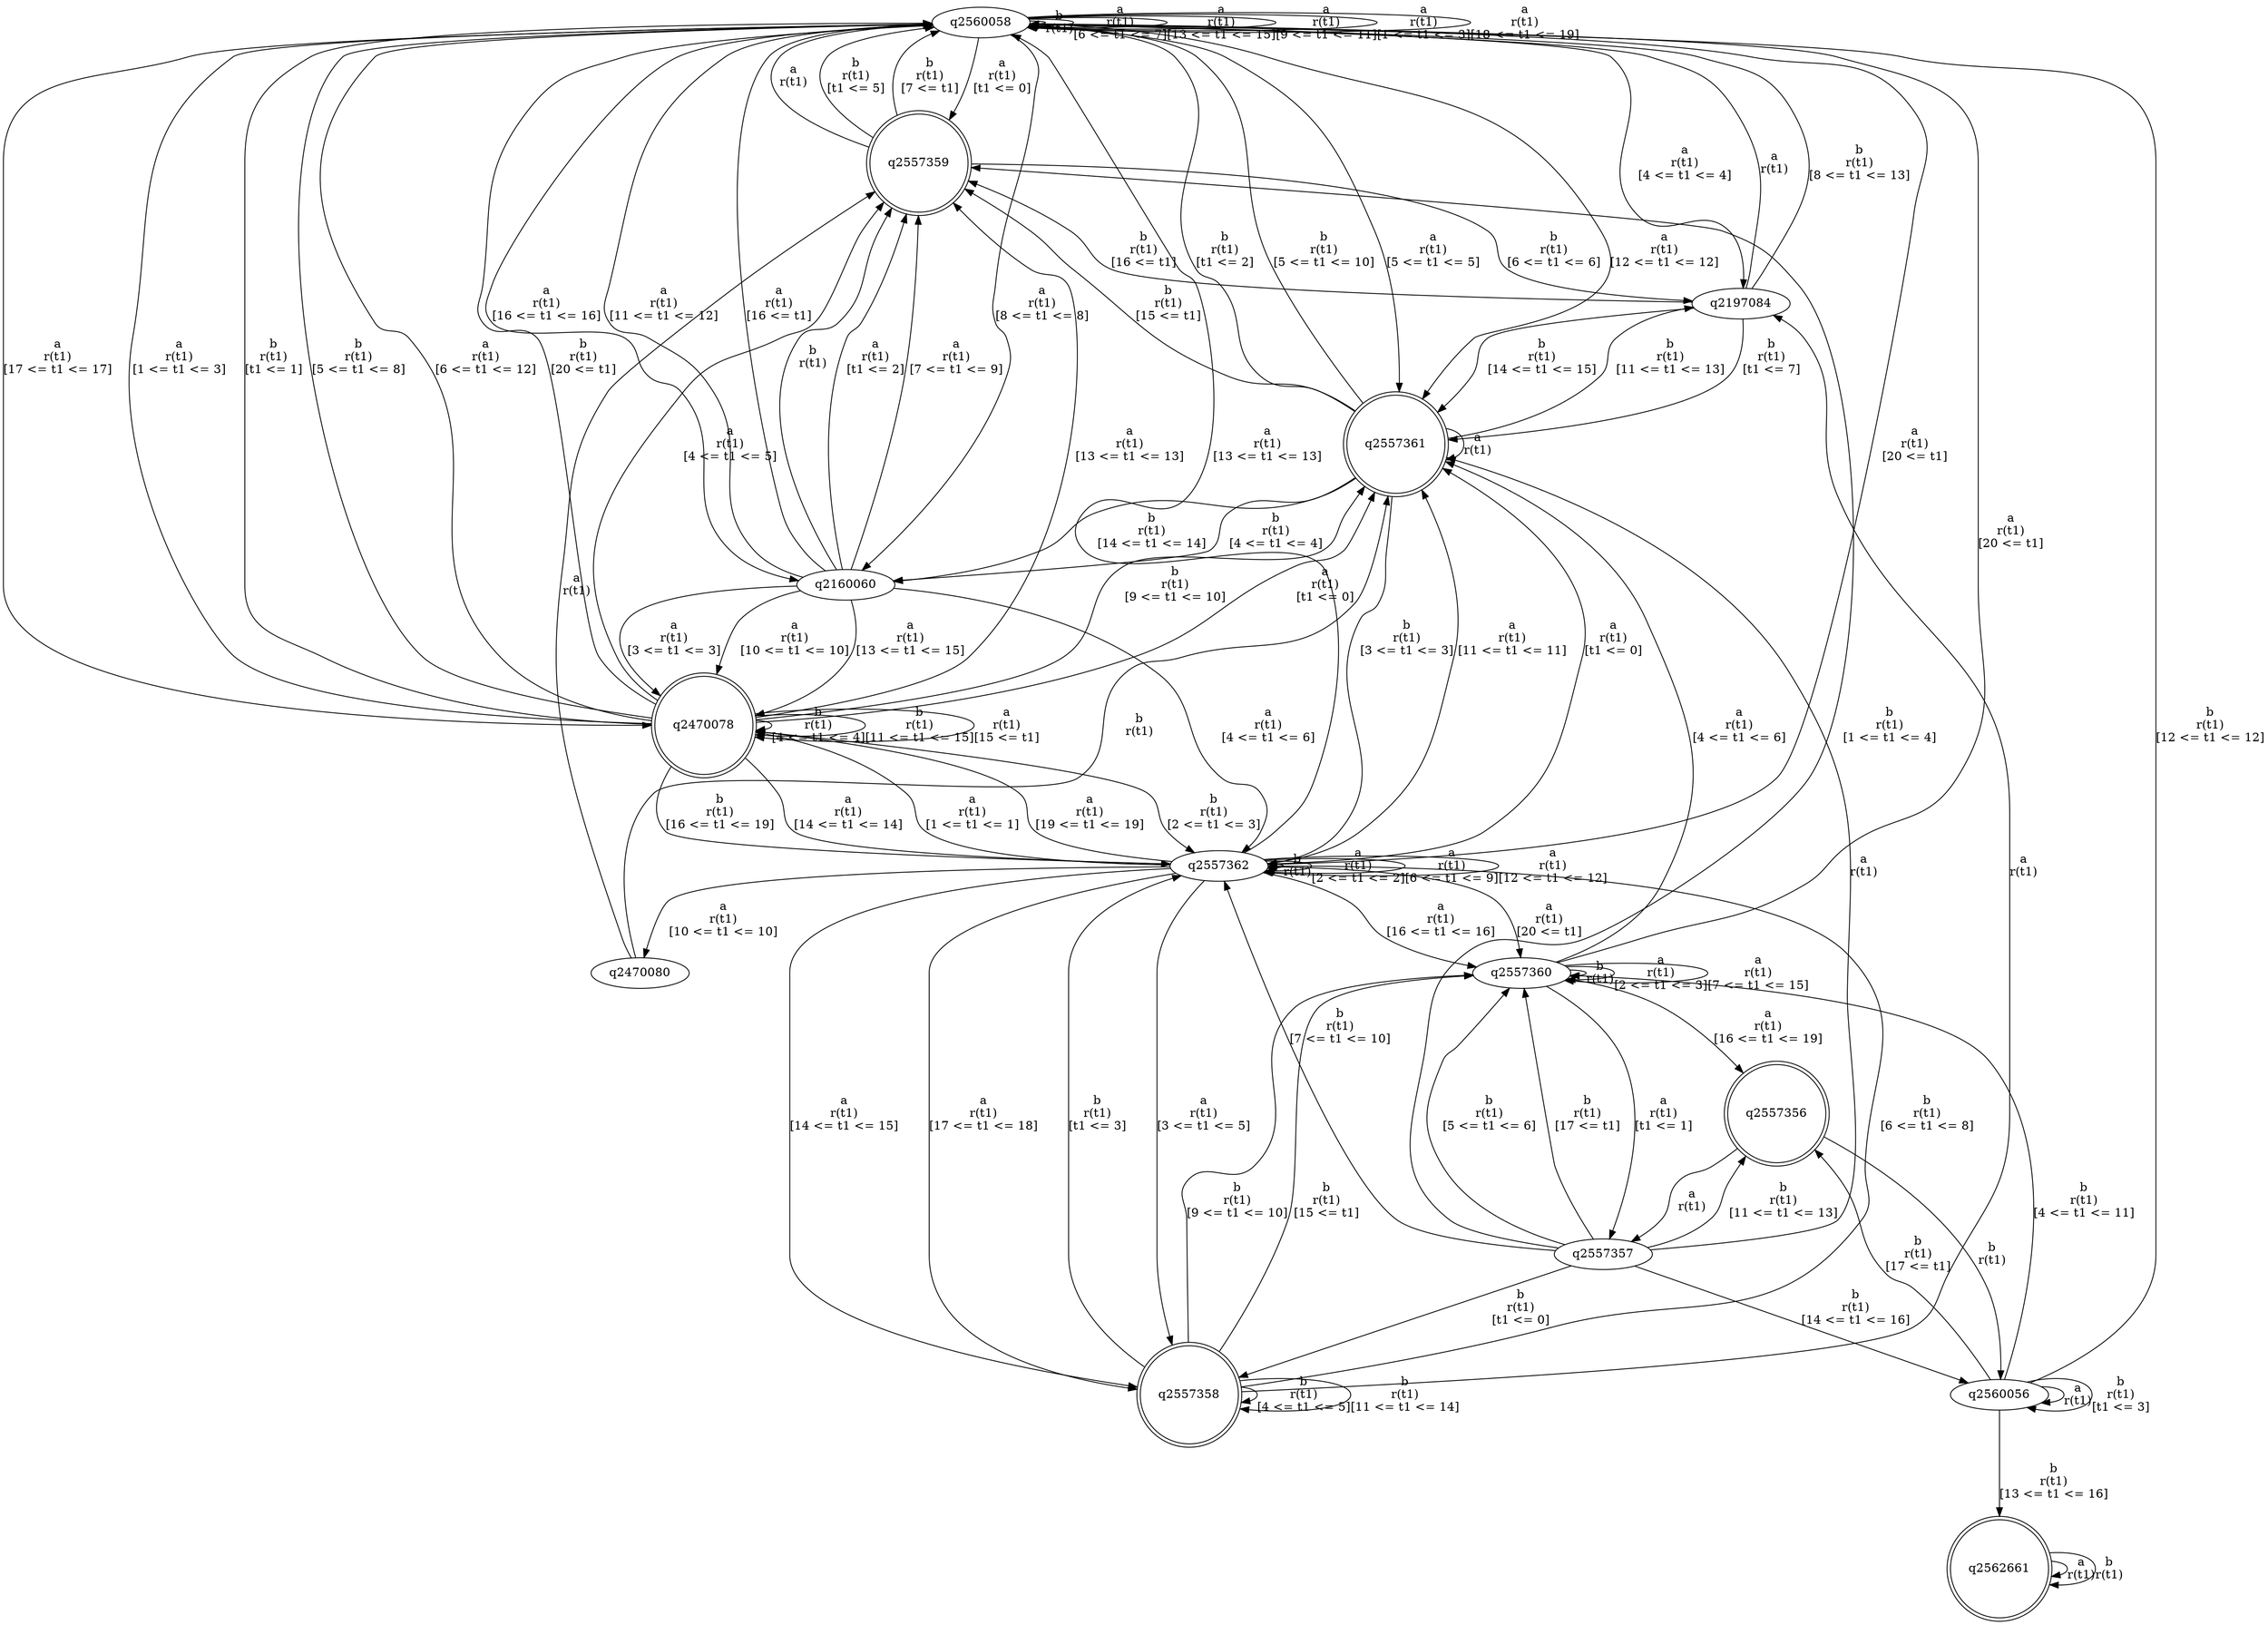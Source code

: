 digraph "tests_1/test110/solution101/solution_verwer" {
	q2560058[label=q2560058]
	q2557359[label=q2557359 shape=doublecircle]
	q2197084[label=q2197084]
	q2557361[label=q2557361 shape=doublecircle]
	q2557362[label=q2557362]
	q2470078[label=q2470078 shape=doublecircle]
	q2557358[label=q2557358 shape=doublecircle]
	q2557360[label=q2557360]
	q2557357[label=q2557357]
	q2557356[label=q2557356 shape=doublecircle]
	q2560056[label=q2560056]
	q2562661[label=q2562661 shape=doublecircle]
	q2470080[label=q2470080]
	q2160060[label=q2160060]
	q2560058 -> q2560058[label="b\nr(t1)\n"]
	q2560058 -> q2557359[label="a\nr(t1)\n[t1 <= 0]"]
	q2557359 -> q2560058[label="a\nr(t1)\n"]
	q2557359 -> q2560058[label="b\nr(t1)\n[t1 <= 5]"]
	q2557359 -> q2197084[label="b\nr(t1)\n[6 <= t1 <= 6]"]
	q2197084 -> q2560058[label="a\nr(t1)\n"]
	q2197084 -> q2557361[label="b\nr(t1)\n[t1 <= 7]"]
	q2557361 -> q2557361[label="a\nr(t1)\n"]
	q2557361 -> q2560058[label="b\nr(t1)\n[t1 <= 2]"]
	q2557361 -> q2557362[label="b\nr(t1)\n[3 <= t1 <= 3]"]
	q2557362 -> q2557362[label="b\nr(t1)\n"]
	q2557362 -> q2557361[label="a\nr(t1)\n[t1 <= 0]"]
	q2557362 -> q2470078[label="a\nr(t1)\n[1 <= t1 <= 1]"]
	q2470078 -> q2557361[label="a\nr(t1)\n[t1 <= 0]"]
	q2470078 -> q2560058[label="a\nr(t1)\n[1 <= t1 <= 3]"]
	q2470078 -> q2557359[label="a\nr(t1)\n[4 <= t1 <= 5]"]
	q2470078 -> q2470078[label="b\nr(t1)\n[4 <= t1 <= 4]"]
	q2470078 -> q2560058[label="b\nr(t1)\n[t1 <= 1]"]
	q2470078 -> q2560058[label="b\nr(t1)\n[5 <= t1 <= 8]"]
	q2470078 -> q2557361[label="b\nr(t1)\n[9 <= t1 <= 10]"]
	q2470078 -> q2560058[label="a\nr(t1)\n[6 <= t1 <= 12]"]
	q2470078 -> q2470078[label="b\nr(t1)\n[11 <= t1 <= 15]"]
	q2470078 -> q2557359[label="a\nr(t1)\n[13 <= t1 <= 13]"]
	q2470078 -> q2557362[label="a\nr(t1)\n[14 <= t1 <= 14]"]
	q2470078 -> q2470078[label="a\nr(t1)\n[15 <= t1]"]
	q2470078 -> q2560058[label="b\nr(t1)\n[20 <= t1]"]
	q2470078 -> q2557362[label="b\nr(t1)\n[2 <= t1 <= 3]"]
	q2470078 -> q2557362[label="b\nr(t1)\n[16 <= t1 <= 19]"]
	q2557362 -> q2557362[label="a\nr(t1)\n[2 <= t1 <= 2]"]
	q2557362 -> q2557358[label="a\nr(t1)\n[3 <= t1 <= 5]"]
	q2557358 -> q2197084[label="a\nr(t1)\n"]
	q2557358 -> q2557362[label="b\nr(t1)\n[t1 <= 3]"]
	q2557358 -> q2557358[label="b\nr(t1)\n[4 <= t1 <= 5]"]
	q2557358 -> q2557362[label="b\nr(t1)\n[6 <= t1 <= 8]"]
	q2557358 -> q2557360[label="b\nr(t1)\n[9 <= t1 <= 10]"]
	q2557360 -> q2557360[label="b\nr(t1)\n"]
	q2557360 -> q2557360[label="a\nr(t1)\n[2 <= t1 <= 3]"]
	q2557360 -> q2557361[label="a\nr(t1)\n[4 <= t1 <= 6]"]
	q2557360 -> q2560058[label="a\nr(t1)\n[20 <= t1]"]
	q2557360 -> q2557357[label="a\nr(t1)\n[t1 <= 1]"]
	q2557357 -> q2557361[label="a\nr(t1)\n"]
	q2557357 -> q2557358[label="b\nr(t1)\n[t1 <= 0]"]
	q2557357 -> q2557359[label="b\nr(t1)\n[1 <= t1 <= 4]"]
	q2557357 -> q2557360[label="b\nr(t1)\n[5 <= t1 <= 6]"]
	q2557357 -> q2557360[label="b\nr(t1)\n[17 <= t1]"]
	q2557357 -> q2557362[label="b\nr(t1)\n[7 <= t1 <= 10]"]
	q2557357 -> q2557356[label="b\nr(t1)\n[11 <= t1 <= 13]"]
	q2557356 -> q2557357[label="a\nr(t1)\n"]
	q2557356 -> q2560056[label="b\nr(t1)\n"]
	q2560056 -> q2560056[label="a\nr(t1)\n"]
	q2560056 -> q2560056[label="b\nr(t1)\n[t1 <= 3]"]
	q2560056 -> q2557360[label="b\nr(t1)\n[4 <= t1 <= 11]"]
	q2560056 -> q2557356[label="b\nr(t1)\n[17 <= t1]"]
	q2560056 -> q2560058[label="b\nr(t1)\n[12 <= t1 <= 12]"]
	q2560056 -> q2562661[label="b\nr(t1)\n[13 <= t1 <= 16]"]
	q2562661 -> q2562661[label="a\nr(t1)\n"]
	q2562661 -> q2562661[label="b\nr(t1)\n"]
	q2557357 -> q2560056[label="b\nr(t1)\n[14 <= t1 <= 16]"]
	q2557360 -> q2557360[label="a\nr(t1)\n[7 <= t1 <= 15]"]
	q2557360 -> q2557356[label="a\nr(t1)\n[16 <= t1 <= 19]"]
	q2557358 -> q2557358[label="b\nr(t1)\n[11 <= t1 <= 14]"]
	q2557358 -> q2557360[label="b\nr(t1)\n[15 <= t1]"]
	q2557362 -> q2557362[label="a\nr(t1)\n[6 <= t1 <= 9]"]
	q2557362 -> q2470080[label="a\nr(t1)\n[10 <= t1 <= 10]"]
	q2470080 -> q2557359[label="a\nr(t1)\n"]
	q2470080 -> q2557361[label="b\nr(t1)\n"]
	q2557362 -> q2557361[label="a\nr(t1)\n[11 <= t1 <= 11]"]
	q2557362 -> q2557362[label="a\nr(t1)\n[12 <= t1 <= 12]"]
	q2557362 -> q2560058[label="a\nr(t1)\n[13 <= t1 <= 13]"]
	q2557362 -> q2557358[label="a\nr(t1)\n[14 <= t1 <= 15]"]
	q2557362 -> q2557360[label="a\nr(t1)\n[16 <= t1 <= 16]"]
	q2557362 -> q2557358[label="a\nr(t1)\n[17 <= t1 <= 18]"]
	q2557362 -> q2470078[label="a\nr(t1)\n[19 <= t1 <= 19]"]
	q2557362 -> q2557360[label="a\nr(t1)\n[20 <= t1]"]
	q2557361 -> q2160060[label="b\nr(t1)\n[4 <= t1 <= 4]"]
	q2160060 -> q2557359[label="b\nr(t1)\n"]
	q2160060 -> q2557359[label="a\nr(t1)\n[t1 <= 2]"]
	q2160060 -> q2470078[label="a\nr(t1)\n[3 <= t1 <= 3]"]
	q2160060 -> q2557362[label="a\nr(t1)\n[4 <= t1 <= 6]"]
	q2160060 -> q2557359[label="a\nr(t1)\n[7 <= t1 <= 9]"]
	q2160060 -> q2470078[label="a\nr(t1)\n[10 <= t1 <= 10]"]
	q2160060 -> q2560058[label="a\nr(t1)\n[11 <= t1 <= 12]"]
	q2160060 -> q2470078[label="a\nr(t1)\n[13 <= t1 <= 15]"]
	q2160060 -> q2560058[label="a\nr(t1)\n[16 <= t1]"]
	q2557361 -> q2560058[label="b\nr(t1)\n[5 <= t1 <= 10]"]
	q2557361 -> q2197084[label="b\nr(t1)\n[11 <= t1 <= 13]"]
	q2557361 -> q2160060[label="b\nr(t1)\n[14 <= t1 <= 14]"]
	q2557361 -> q2557359[label="b\nr(t1)\n[15 <= t1]"]
	q2197084 -> q2560058[label="b\nr(t1)\n[8 <= t1 <= 13]"]
	q2197084 -> q2557359[label="b\nr(t1)\n[16 <= t1]"]
	q2197084 -> q2557361[label="b\nr(t1)\n[14 <= t1 <= 15]"]
	q2557359 -> q2560058[label="b\nr(t1)\n[7 <= t1]"]
	q2560058 -> q2197084[label="a\nr(t1)\n[4 <= t1 <= 4]"]
	q2560058 -> q2557361[label="a\nr(t1)\n[5 <= t1 <= 5]"]
	q2560058 -> q2560058[label="a\nr(t1)\n[6 <= t1 <= 7]"]
	q2560058 -> q2160060[label="a\nr(t1)\n[8 <= t1 <= 8]"]
	q2560058 -> q2557361[label="a\nr(t1)\n[12 <= t1 <= 12]"]
	q2560058 -> q2560058[label="a\nr(t1)\n[13 <= t1 <= 15]"]
	q2560058 -> q2160060[label="a\nr(t1)\n[16 <= t1 <= 16]"]
	q2560058 -> q2470078[label="a\nr(t1)\n[17 <= t1 <= 17]"]
	q2560058 -> q2560058[label="a\nr(t1)\n[9 <= t1 <= 11]"]
	q2560058 -> q2560058[label="a\nr(t1)\n[1 <= t1 <= 3]"]
	q2560058 -> q2557362[label="a\nr(t1)\n[20 <= t1]"]
	q2560058 -> q2560058[label="a\nr(t1)\n[18 <= t1 <= 19]"]
}

